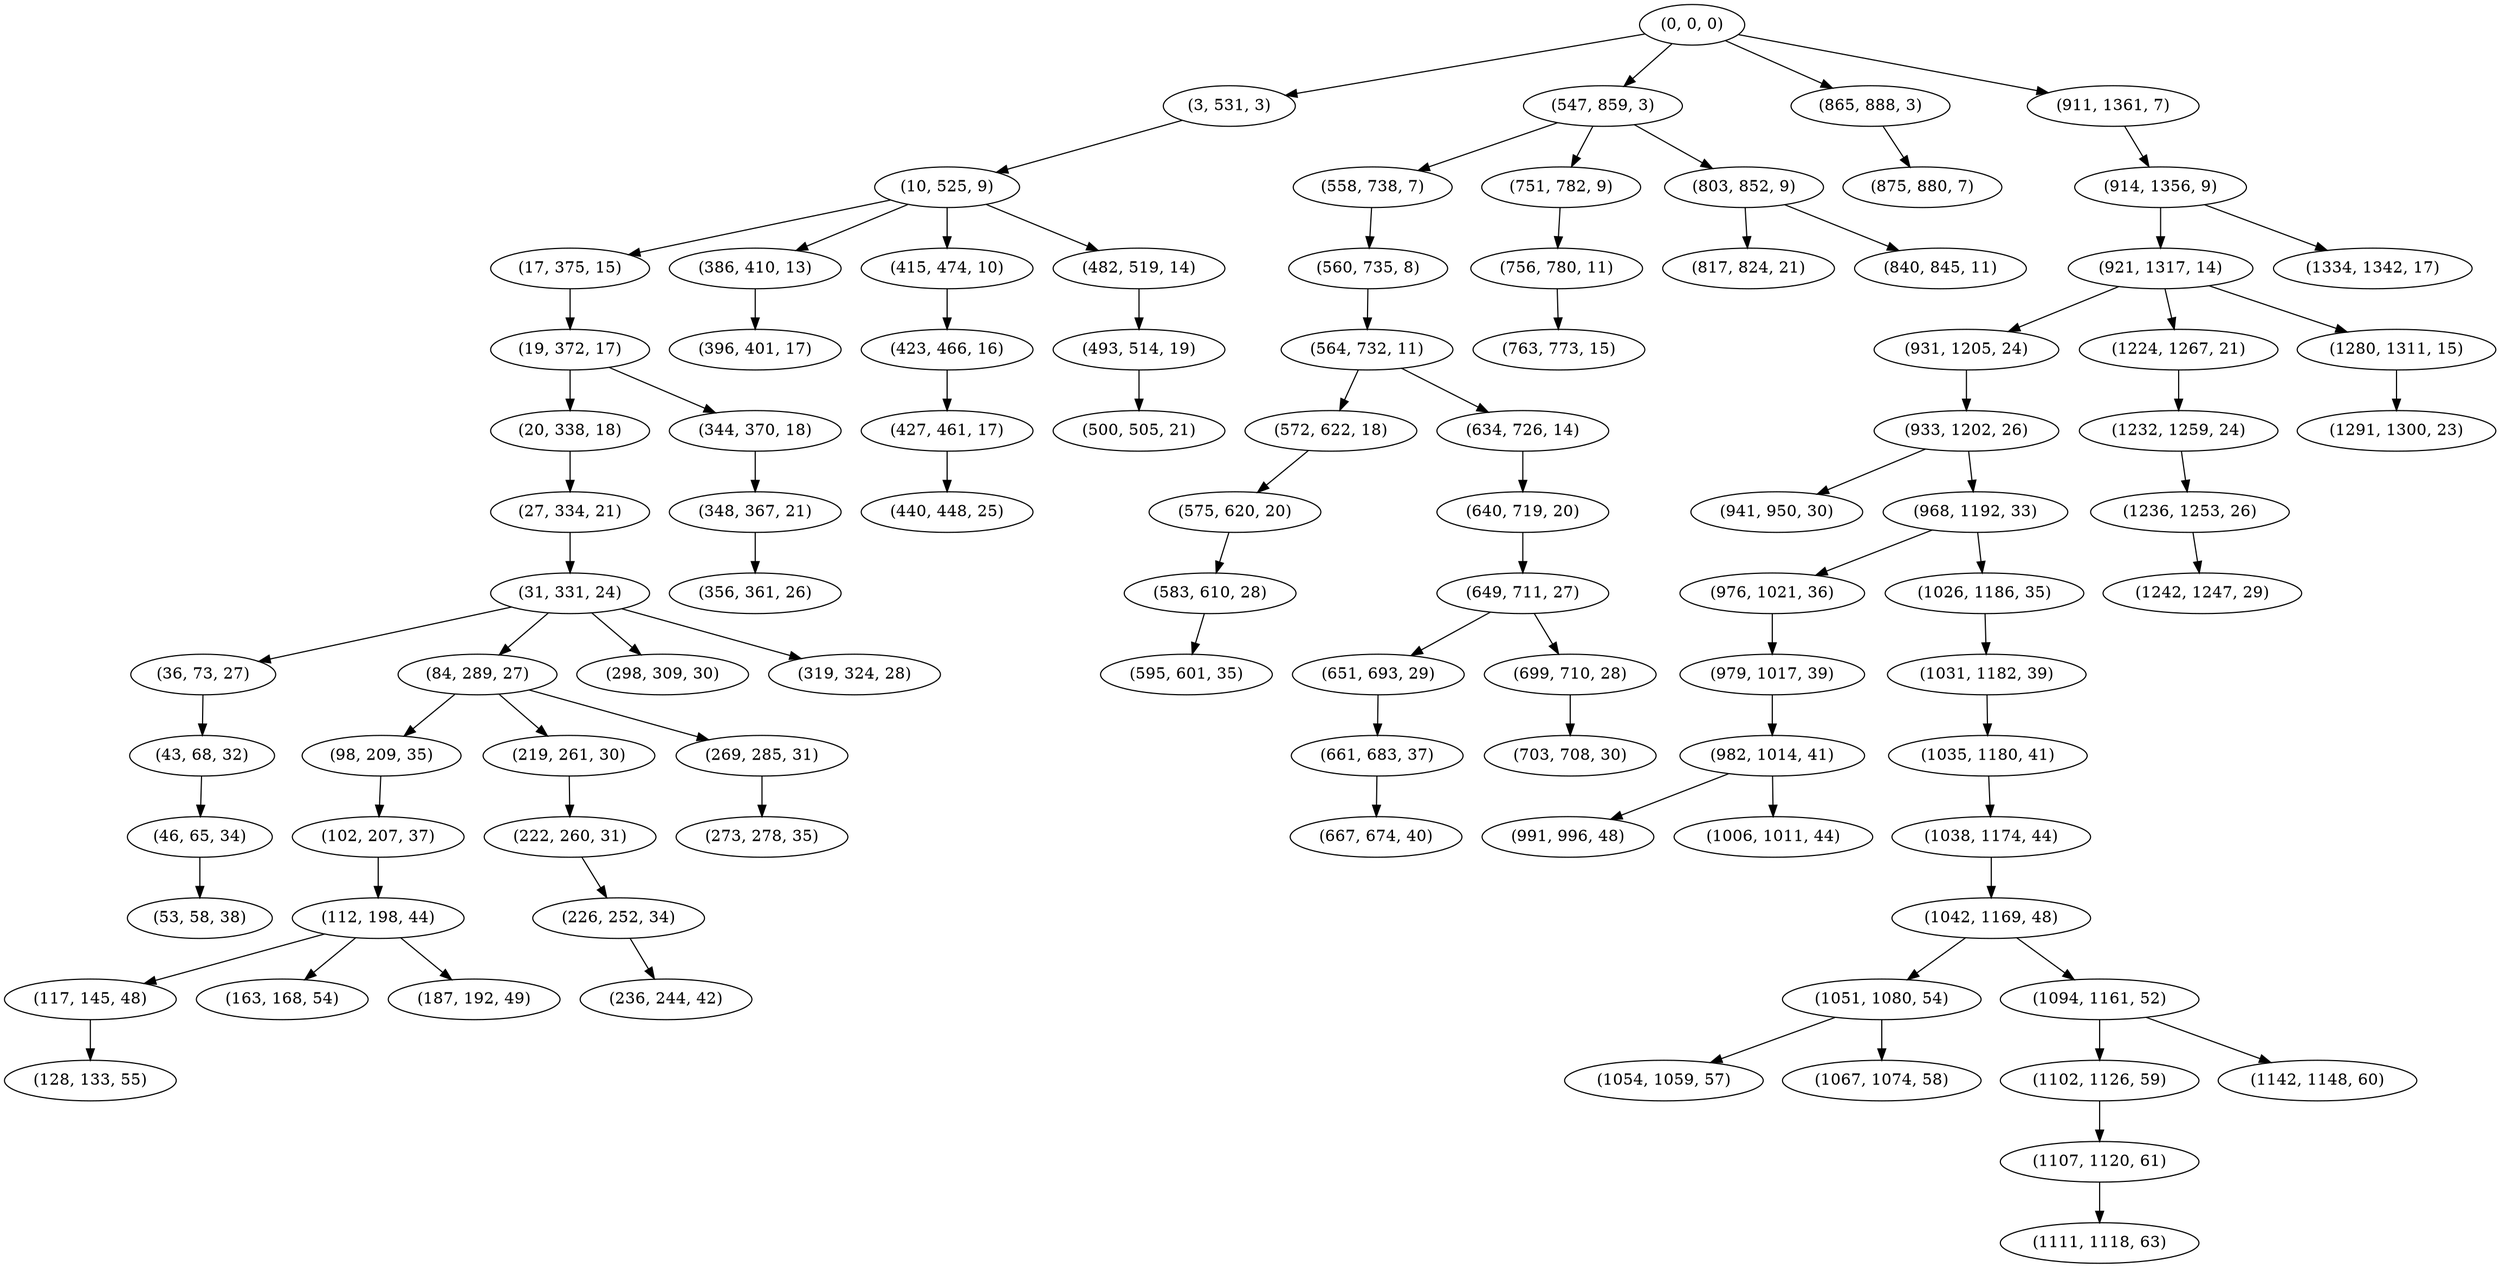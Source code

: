 digraph tree {
    "(0, 0, 0)";
    "(3, 531, 3)";
    "(10, 525, 9)";
    "(17, 375, 15)";
    "(19, 372, 17)";
    "(20, 338, 18)";
    "(27, 334, 21)";
    "(31, 331, 24)";
    "(36, 73, 27)";
    "(43, 68, 32)";
    "(46, 65, 34)";
    "(53, 58, 38)";
    "(84, 289, 27)";
    "(98, 209, 35)";
    "(102, 207, 37)";
    "(112, 198, 44)";
    "(117, 145, 48)";
    "(128, 133, 55)";
    "(163, 168, 54)";
    "(187, 192, 49)";
    "(219, 261, 30)";
    "(222, 260, 31)";
    "(226, 252, 34)";
    "(236, 244, 42)";
    "(269, 285, 31)";
    "(273, 278, 35)";
    "(298, 309, 30)";
    "(319, 324, 28)";
    "(344, 370, 18)";
    "(348, 367, 21)";
    "(356, 361, 26)";
    "(386, 410, 13)";
    "(396, 401, 17)";
    "(415, 474, 10)";
    "(423, 466, 16)";
    "(427, 461, 17)";
    "(440, 448, 25)";
    "(482, 519, 14)";
    "(493, 514, 19)";
    "(500, 505, 21)";
    "(547, 859, 3)";
    "(558, 738, 7)";
    "(560, 735, 8)";
    "(564, 732, 11)";
    "(572, 622, 18)";
    "(575, 620, 20)";
    "(583, 610, 28)";
    "(595, 601, 35)";
    "(634, 726, 14)";
    "(640, 719, 20)";
    "(649, 711, 27)";
    "(651, 693, 29)";
    "(661, 683, 37)";
    "(667, 674, 40)";
    "(699, 710, 28)";
    "(703, 708, 30)";
    "(751, 782, 9)";
    "(756, 780, 11)";
    "(763, 773, 15)";
    "(803, 852, 9)";
    "(817, 824, 21)";
    "(840, 845, 11)";
    "(865, 888, 3)";
    "(875, 880, 7)";
    "(911, 1361, 7)";
    "(914, 1356, 9)";
    "(921, 1317, 14)";
    "(931, 1205, 24)";
    "(933, 1202, 26)";
    "(941, 950, 30)";
    "(968, 1192, 33)";
    "(976, 1021, 36)";
    "(979, 1017, 39)";
    "(982, 1014, 41)";
    "(991, 996, 48)";
    "(1006, 1011, 44)";
    "(1026, 1186, 35)";
    "(1031, 1182, 39)";
    "(1035, 1180, 41)";
    "(1038, 1174, 44)";
    "(1042, 1169, 48)";
    "(1051, 1080, 54)";
    "(1054, 1059, 57)";
    "(1067, 1074, 58)";
    "(1094, 1161, 52)";
    "(1102, 1126, 59)";
    "(1107, 1120, 61)";
    "(1111, 1118, 63)";
    "(1142, 1148, 60)";
    "(1224, 1267, 21)";
    "(1232, 1259, 24)";
    "(1236, 1253, 26)";
    "(1242, 1247, 29)";
    "(1280, 1311, 15)";
    "(1291, 1300, 23)";
    "(1334, 1342, 17)";
    "(0, 0, 0)" -> "(3, 531, 3)";
    "(0, 0, 0)" -> "(547, 859, 3)";
    "(0, 0, 0)" -> "(865, 888, 3)";
    "(0, 0, 0)" -> "(911, 1361, 7)";
    "(3, 531, 3)" -> "(10, 525, 9)";
    "(10, 525, 9)" -> "(17, 375, 15)";
    "(10, 525, 9)" -> "(386, 410, 13)";
    "(10, 525, 9)" -> "(415, 474, 10)";
    "(10, 525, 9)" -> "(482, 519, 14)";
    "(17, 375, 15)" -> "(19, 372, 17)";
    "(19, 372, 17)" -> "(20, 338, 18)";
    "(19, 372, 17)" -> "(344, 370, 18)";
    "(20, 338, 18)" -> "(27, 334, 21)";
    "(27, 334, 21)" -> "(31, 331, 24)";
    "(31, 331, 24)" -> "(36, 73, 27)";
    "(31, 331, 24)" -> "(84, 289, 27)";
    "(31, 331, 24)" -> "(298, 309, 30)";
    "(31, 331, 24)" -> "(319, 324, 28)";
    "(36, 73, 27)" -> "(43, 68, 32)";
    "(43, 68, 32)" -> "(46, 65, 34)";
    "(46, 65, 34)" -> "(53, 58, 38)";
    "(84, 289, 27)" -> "(98, 209, 35)";
    "(84, 289, 27)" -> "(219, 261, 30)";
    "(84, 289, 27)" -> "(269, 285, 31)";
    "(98, 209, 35)" -> "(102, 207, 37)";
    "(102, 207, 37)" -> "(112, 198, 44)";
    "(112, 198, 44)" -> "(117, 145, 48)";
    "(112, 198, 44)" -> "(163, 168, 54)";
    "(112, 198, 44)" -> "(187, 192, 49)";
    "(117, 145, 48)" -> "(128, 133, 55)";
    "(219, 261, 30)" -> "(222, 260, 31)";
    "(222, 260, 31)" -> "(226, 252, 34)";
    "(226, 252, 34)" -> "(236, 244, 42)";
    "(269, 285, 31)" -> "(273, 278, 35)";
    "(344, 370, 18)" -> "(348, 367, 21)";
    "(348, 367, 21)" -> "(356, 361, 26)";
    "(386, 410, 13)" -> "(396, 401, 17)";
    "(415, 474, 10)" -> "(423, 466, 16)";
    "(423, 466, 16)" -> "(427, 461, 17)";
    "(427, 461, 17)" -> "(440, 448, 25)";
    "(482, 519, 14)" -> "(493, 514, 19)";
    "(493, 514, 19)" -> "(500, 505, 21)";
    "(547, 859, 3)" -> "(558, 738, 7)";
    "(547, 859, 3)" -> "(751, 782, 9)";
    "(547, 859, 3)" -> "(803, 852, 9)";
    "(558, 738, 7)" -> "(560, 735, 8)";
    "(560, 735, 8)" -> "(564, 732, 11)";
    "(564, 732, 11)" -> "(572, 622, 18)";
    "(564, 732, 11)" -> "(634, 726, 14)";
    "(572, 622, 18)" -> "(575, 620, 20)";
    "(575, 620, 20)" -> "(583, 610, 28)";
    "(583, 610, 28)" -> "(595, 601, 35)";
    "(634, 726, 14)" -> "(640, 719, 20)";
    "(640, 719, 20)" -> "(649, 711, 27)";
    "(649, 711, 27)" -> "(651, 693, 29)";
    "(649, 711, 27)" -> "(699, 710, 28)";
    "(651, 693, 29)" -> "(661, 683, 37)";
    "(661, 683, 37)" -> "(667, 674, 40)";
    "(699, 710, 28)" -> "(703, 708, 30)";
    "(751, 782, 9)" -> "(756, 780, 11)";
    "(756, 780, 11)" -> "(763, 773, 15)";
    "(803, 852, 9)" -> "(817, 824, 21)";
    "(803, 852, 9)" -> "(840, 845, 11)";
    "(865, 888, 3)" -> "(875, 880, 7)";
    "(911, 1361, 7)" -> "(914, 1356, 9)";
    "(914, 1356, 9)" -> "(921, 1317, 14)";
    "(914, 1356, 9)" -> "(1334, 1342, 17)";
    "(921, 1317, 14)" -> "(931, 1205, 24)";
    "(921, 1317, 14)" -> "(1224, 1267, 21)";
    "(921, 1317, 14)" -> "(1280, 1311, 15)";
    "(931, 1205, 24)" -> "(933, 1202, 26)";
    "(933, 1202, 26)" -> "(941, 950, 30)";
    "(933, 1202, 26)" -> "(968, 1192, 33)";
    "(968, 1192, 33)" -> "(976, 1021, 36)";
    "(968, 1192, 33)" -> "(1026, 1186, 35)";
    "(976, 1021, 36)" -> "(979, 1017, 39)";
    "(979, 1017, 39)" -> "(982, 1014, 41)";
    "(982, 1014, 41)" -> "(991, 996, 48)";
    "(982, 1014, 41)" -> "(1006, 1011, 44)";
    "(1026, 1186, 35)" -> "(1031, 1182, 39)";
    "(1031, 1182, 39)" -> "(1035, 1180, 41)";
    "(1035, 1180, 41)" -> "(1038, 1174, 44)";
    "(1038, 1174, 44)" -> "(1042, 1169, 48)";
    "(1042, 1169, 48)" -> "(1051, 1080, 54)";
    "(1042, 1169, 48)" -> "(1094, 1161, 52)";
    "(1051, 1080, 54)" -> "(1054, 1059, 57)";
    "(1051, 1080, 54)" -> "(1067, 1074, 58)";
    "(1094, 1161, 52)" -> "(1102, 1126, 59)";
    "(1094, 1161, 52)" -> "(1142, 1148, 60)";
    "(1102, 1126, 59)" -> "(1107, 1120, 61)";
    "(1107, 1120, 61)" -> "(1111, 1118, 63)";
    "(1224, 1267, 21)" -> "(1232, 1259, 24)";
    "(1232, 1259, 24)" -> "(1236, 1253, 26)";
    "(1236, 1253, 26)" -> "(1242, 1247, 29)";
    "(1280, 1311, 15)" -> "(1291, 1300, 23)";
}
